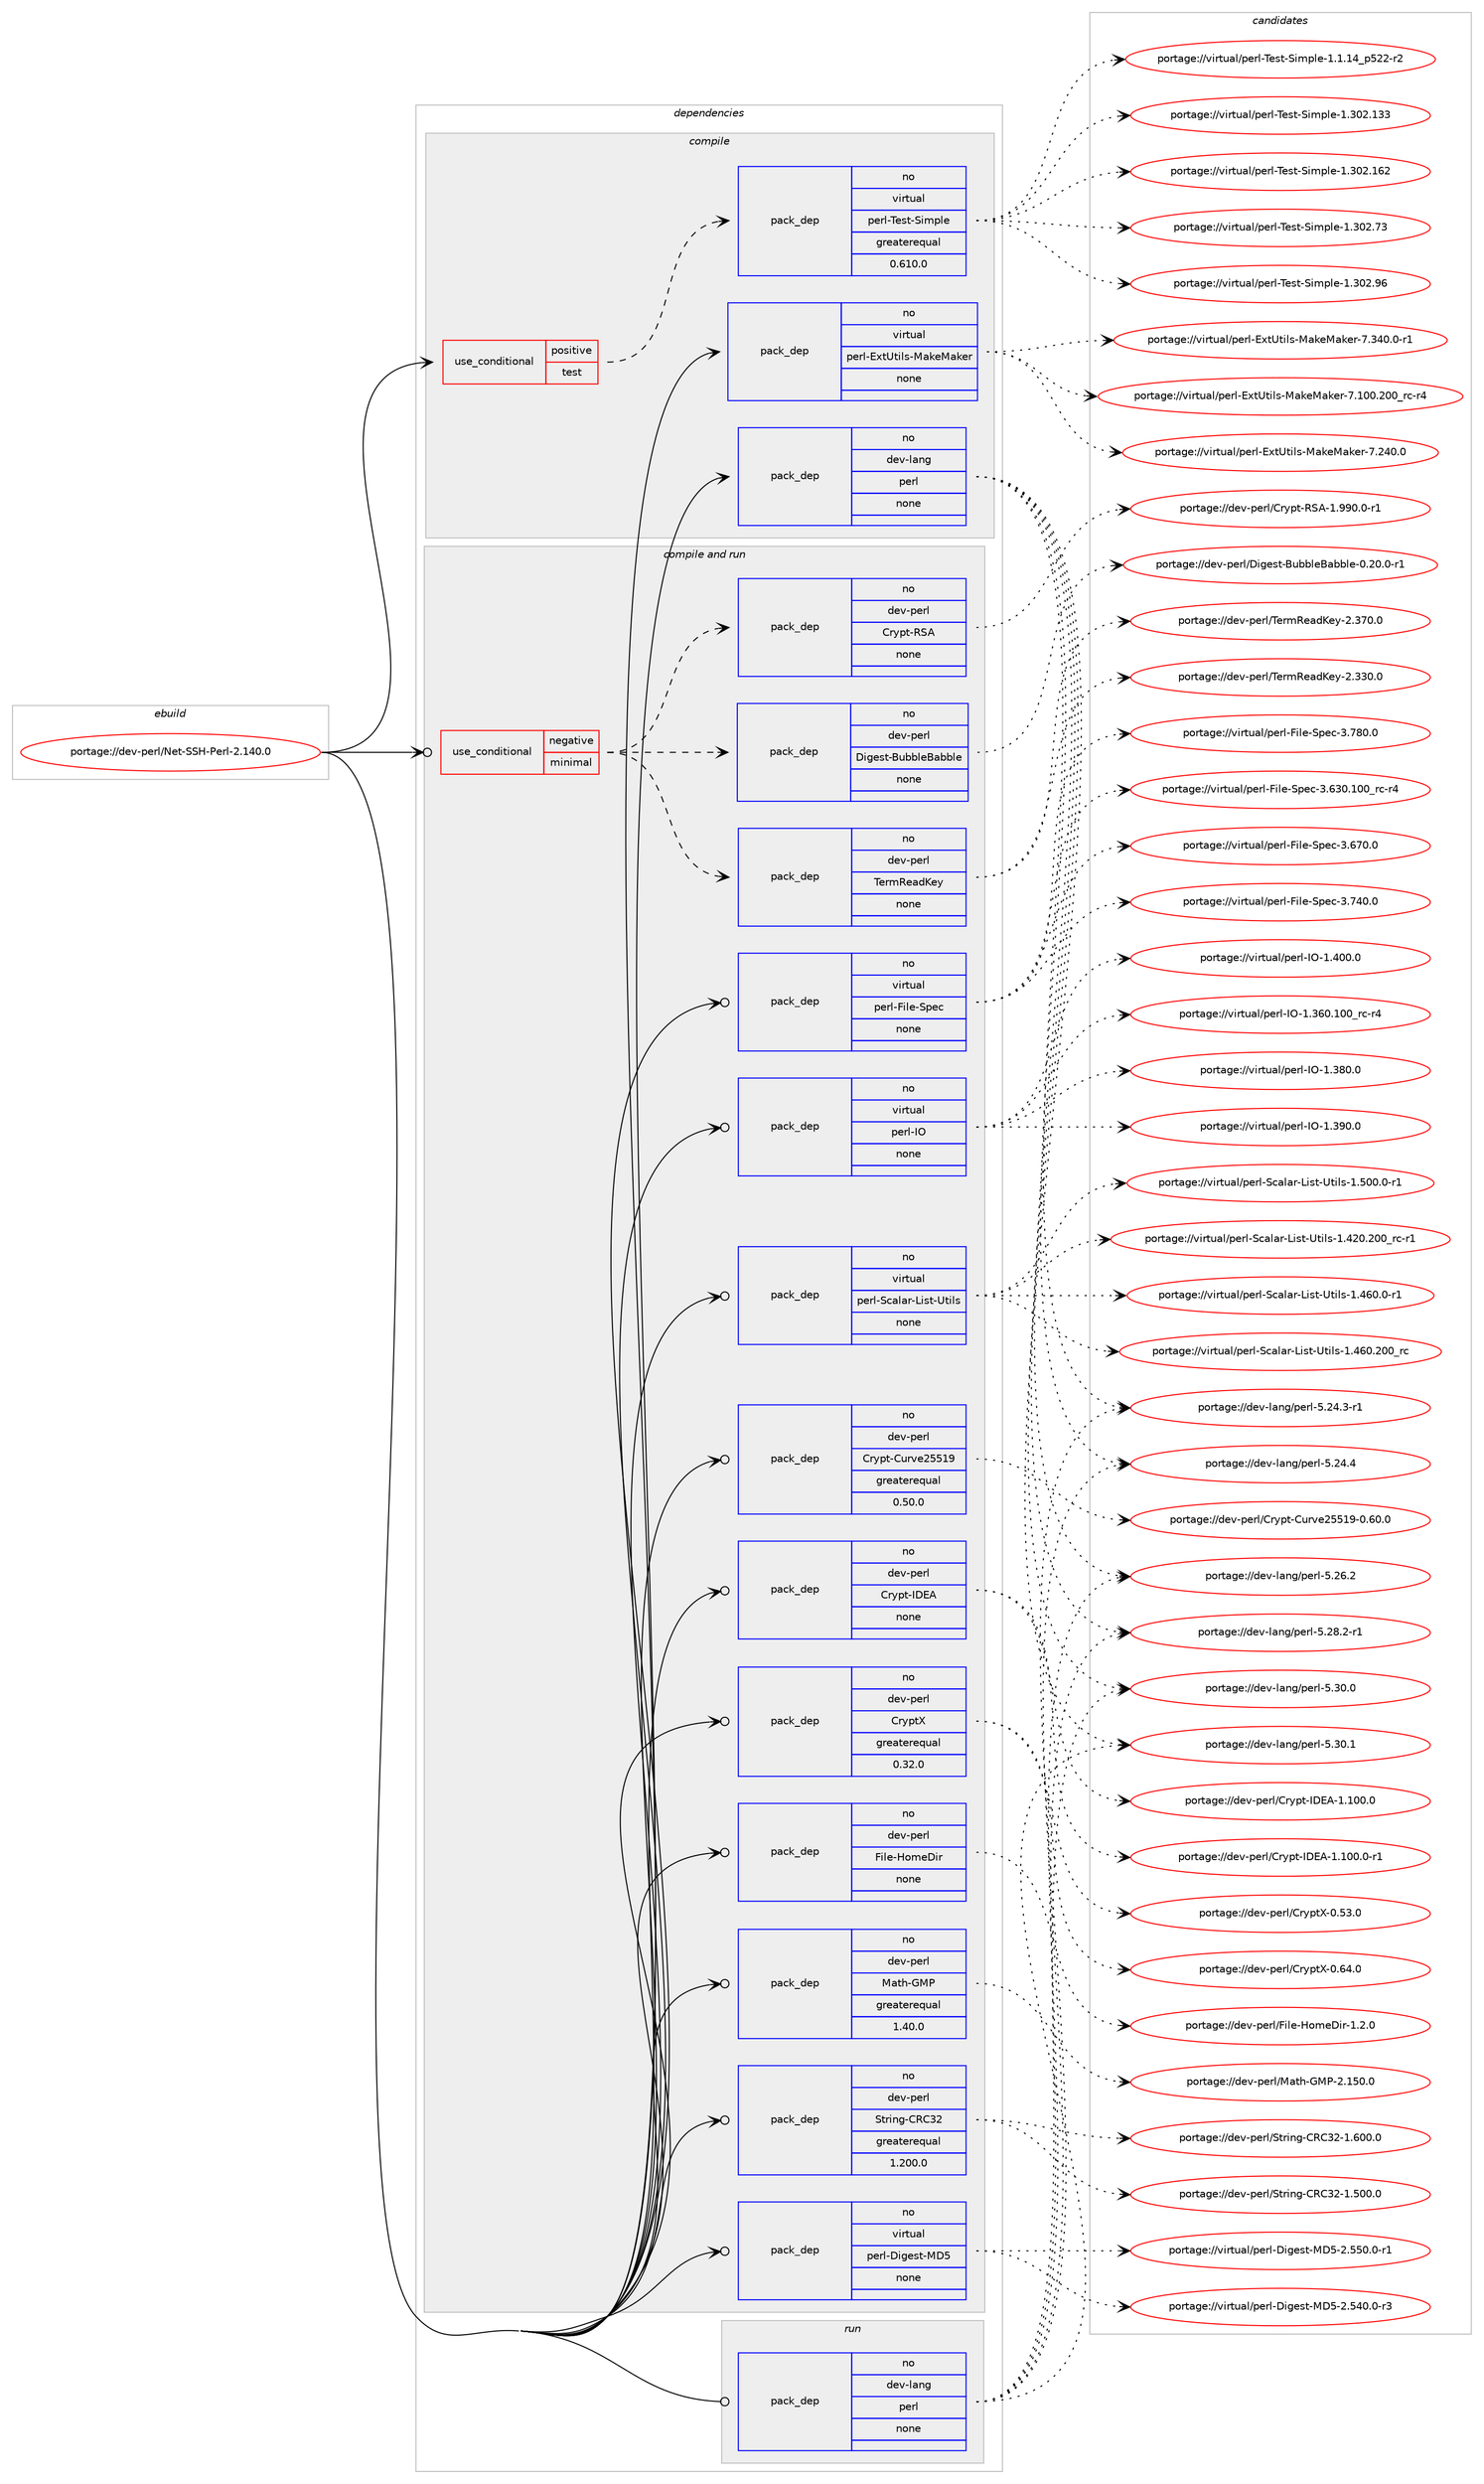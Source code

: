 digraph prolog {

# *************
# Graph options
# *************

newrank=true;
concentrate=true;
compound=true;
graph [rankdir=LR,fontname=Helvetica,fontsize=10,ranksep=1.5];#, ranksep=2.5, nodesep=0.2];
edge  [arrowhead=vee];
node  [fontname=Helvetica,fontsize=10];

# **********
# The ebuild
# **********

subgraph cluster_leftcol {
color=gray;
rank=same;
label=<<i>ebuild</i>>;
id [label="portage://dev-perl/Net-SSH-Perl-2.140.0", color=red, width=4, href="../dev-perl/Net-SSH-Perl-2.140.0.svg"];
}

# ****************
# The dependencies
# ****************

subgraph cluster_midcol {
color=gray;
label=<<i>dependencies</i>>;
subgraph cluster_compile {
fillcolor="#eeeeee";
style=filled;
label=<<i>compile</i>>;
subgraph cond23384 {
dependency118175 [label=<<TABLE BORDER="0" CELLBORDER="1" CELLSPACING="0" CELLPADDING="4"><TR><TD ROWSPAN="3" CELLPADDING="10">use_conditional</TD></TR><TR><TD>positive</TD></TR><TR><TD>test</TD></TR></TABLE>>, shape=none, color=red];
subgraph pack91605 {
dependency118176 [label=<<TABLE BORDER="0" CELLBORDER="1" CELLSPACING="0" CELLPADDING="4" WIDTH="220"><TR><TD ROWSPAN="6" CELLPADDING="30">pack_dep</TD></TR><TR><TD WIDTH="110">no</TD></TR><TR><TD>virtual</TD></TR><TR><TD>perl-Test-Simple</TD></TR><TR><TD>greaterequal</TD></TR><TR><TD>0.610.0</TD></TR></TABLE>>, shape=none, color=blue];
}
dependency118175:e -> dependency118176:w [weight=20,style="dashed",arrowhead="vee"];
}
id:e -> dependency118175:w [weight=20,style="solid",arrowhead="vee"];
subgraph pack91606 {
dependency118177 [label=<<TABLE BORDER="0" CELLBORDER="1" CELLSPACING="0" CELLPADDING="4" WIDTH="220"><TR><TD ROWSPAN="6" CELLPADDING="30">pack_dep</TD></TR><TR><TD WIDTH="110">no</TD></TR><TR><TD>dev-lang</TD></TR><TR><TD>perl</TD></TR><TR><TD>none</TD></TR><TR><TD></TD></TR></TABLE>>, shape=none, color=blue];
}
id:e -> dependency118177:w [weight=20,style="solid",arrowhead="vee"];
subgraph pack91607 {
dependency118178 [label=<<TABLE BORDER="0" CELLBORDER="1" CELLSPACING="0" CELLPADDING="4" WIDTH="220"><TR><TD ROWSPAN="6" CELLPADDING="30">pack_dep</TD></TR><TR><TD WIDTH="110">no</TD></TR><TR><TD>virtual</TD></TR><TR><TD>perl-ExtUtils-MakeMaker</TD></TR><TR><TD>none</TD></TR><TR><TD></TD></TR></TABLE>>, shape=none, color=blue];
}
id:e -> dependency118178:w [weight=20,style="solid",arrowhead="vee"];
}
subgraph cluster_compileandrun {
fillcolor="#eeeeee";
style=filled;
label=<<i>compile and run</i>>;
subgraph cond23385 {
dependency118179 [label=<<TABLE BORDER="0" CELLBORDER="1" CELLSPACING="0" CELLPADDING="4"><TR><TD ROWSPAN="3" CELLPADDING="10">use_conditional</TD></TR><TR><TD>negative</TD></TR><TR><TD>minimal</TD></TR></TABLE>>, shape=none, color=red];
subgraph pack91608 {
dependency118180 [label=<<TABLE BORDER="0" CELLBORDER="1" CELLSPACING="0" CELLPADDING="4" WIDTH="220"><TR><TD ROWSPAN="6" CELLPADDING="30">pack_dep</TD></TR><TR><TD WIDTH="110">no</TD></TR><TR><TD>dev-perl</TD></TR><TR><TD>Digest-BubbleBabble</TD></TR><TR><TD>none</TD></TR><TR><TD></TD></TR></TABLE>>, shape=none, color=blue];
}
dependency118179:e -> dependency118180:w [weight=20,style="dashed",arrowhead="vee"];
subgraph pack91609 {
dependency118181 [label=<<TABLE BORDER="0" CELLBORDER="1" CELLSPACING="0" CELLPADDING="4" WIDTH="220"><TR><TD ROWSPAN="6" CELLPADDING="30">pack_dep</TD></TR><TR><TD WIDTH="110">no</TD></TR><TR><TD>dev-perl</TD></TR><TR><TD>Crypt-RSA</TD></TR><TR><TD>none</TD></TR><TR><TD></TD></TR></TABLE>>, shape=none, color=blue];
}
dependency118179:e -> dependency118181:w [weight=20,style="dashed",arrowhead="vee"];
subgraph pack91610 {
dependency118182 [label=<<TABLE BORDER="0" CELLBORDER="1" CELLSPACING="0" CELLPADDING="4" WIDTH="220"><TR><TD ROWSPAN="6" CELLPADDING="30">pack_dep</TD></TR><TR><TD WIDTH="110">no</TD></TR><TR><TD>dev-perl</TD></TR><TR><TD>TermReadKey</TD></TR><TR><TD>none</TD></TR><TR><TD></TD></TR></TABLE>>, shape=none, color=blue];
}
dependency118179:e -> dependency118182:w [weight=20,style="dashed",arrowhead="vee"];
}
id:e -> dependency118179:w [weight=20,style="solid",arrowhead="odotvee"];
subgraph pack91611 {
dependency118183 [label=<<TABLE BORDER="0" CELLBORDER="1" CELLSPACING="0" CELLPADDING="4" WIDTH="220"><TR><TD ROWSPAN="6" CELLPADDING="30">pack_dep</TD></TR><TR><TD WIDTH="110">no</TD></TR><TR><TD>dev-perl</TD></TR><TR><TD>Crypt-Curve25519</TD></TR><TR><TD>greaterequal</TD></TR><TR><TD>0.50.0</TD></TR></TABLE>>, shape=none, color=blue];
}
id:e -> dependency118183:w [weight=20,style="solid",arrowhead="odotvee"];
subgraph pack91612 {
dependency118184 [label=<<TABLE BORDER="0" CELLBORDER="1" CELLSPACING="0" CELLPADDING="4" WIDTH="220"><TR><TD ROWSPAN="6" CELLPADDING="30">pack_dep</TD></TR><TR><TD WIDTH="110">no</TD></TR><TR><TD>dev-perl</TD></TR><TR><TD>Crypt-IDEA</TD></TR><TR><TD>none</TD></TR><TR><TD></TD></TR></TABLE>>, shape=none, color=blue];
}
id:e -> dependency118184:w [weight=20,style="solid",arrowhead="odotvee"];
subgraph pack91613 {
dependency118185 [label=<<TABLE BORDER="0" CELLBORDER="1" CELLSPACING="0" CELLPADDING="4" WIDTH="220"><TR><TD ROWSPAN="6" CELLPADDING="30">pack_dep</TD></TR><TR><TD WIDTH="110">no</TD></TR><TR><TD>dev-perl</TD></TR><TR><TD>CryptX</TD></TR><TR><TD>greaterequal</TD></TR><TR><TD>0.32.0</TD></TR></TABLE>>, shape=none, color=blue];
}
id:e -> dependency118185:w [weight=20,style="solid",arrowhead="odotvee"];
subgraph pack91614 {
dependency118186 [label=<<TABLE BORDER="0" CELLBORDER="1" CELLSPACING="0" CELLPADDING="4" WIDTH="220"><TR><TD ROWSPAN="6" CELLPADDING="30">pack_dep</TD></TR><TR><TD WIDTH="110">no</TD></TR><TR><TD>dev-perl</TD></TR><TR><TD>File-HomeDir</TD></TR><TR><TD>none</TD></TR><TR><TD></TD></TR></TABLE>>, shape=none, color=blue];
}
id:e -> dependency118186:w [weight=20,style="solid",arrowhead="odotvee"];
subgraph pack91615 {
dependency118187 [label=<<TABLE BORDER="0" CELLBORDER="1" CELLSPACING="0" CELLPADDING="4" WIDTH="220"><TR><TD ROWSPAN="6" CELLPADDING="30">pack_dep</TD></TR><TR><TD WIDTH="110">no</TD></TR><TR><TD>dev-perl</TD></TR><TR><TD>Math-GMP</TD></TR><TR><TD>greaterequal</TD></TR><TR><TD>1.40.0</TD></TR></TABLE>>, shape=none, color=blue];
}
id:e -> dependency118187:w [weight=20,style="solid",arrowhead="odotvee"];
subgraph pack91616 {
dependency118188 [label=<<TABLE BORDER="0" CELLBORDER="1" CELLSPACING="0" CELLPADDING="4" WIDTH="220"><TR><TD ROWSPAN="6" CELLPADDING="30">pack_dep</TD></TR><TR><TD WIDTH="110">no</TD></TR><TR><TD>dev-perl</TD></TR><TR><TD>String-CRC32</TD></TR><TR><TD>greaterequal</TD></TR><TR><TD>1.200.0</TD></TR></TABLE>>, shape=none, color=blue];
}
id:e -> dependency118188:w [weight=20,style="solid",arrowhead="odotvee"];
subgraph pack91617 {
dependency118189 [label=<<TABLE BORDER="0" CELLBORDER="1" CELLSPACING="0" CELLPADDING="4" WIDTH="220"><TR><TD ROWSPAN="6" CELLPADDING="30">pack_dep</TD></TR><TR><TD WIDTH="110">no</TD></TR><TR><TD>virtual</TD></TR><TR><TD>perl-Digest-MD5</TD></TR><TR><TD>none</TD></TR><TR><TD></TD></TR></TABLE>>, shape=none, color=blue];
}
id:e -> dependency118189:w [weight=20,style="solid",arrowhead="odotvee"];
subgraph pack91618 {
dependency118190 [label=<<TABLE BORDER="0" CELLBORDER="1" CELLSPACING="0" CELLPADDING="4" WIDTH="220"><TR><TD ROWSPAN="6" CELLPADDING="30">pack_dep</TD></TR><TR><TD WIDTH="110">no</TD></TR><TR><TD>virtual</TD></TR><TR><TD>perl-File-Spec</TD></TR><TR><TD>none</TD></TR><TR><TD></TD></TR></TABLE>>, shape=none, color=blue];
}
id:e -> dependency118190:w [weight=20,style="solid",arrowhead="odotvee"];
subgraph pack91619 {
dependency118191 [label=<<TABLE BORDER="0" CELLBORDER="1" CELLSPACING="0" CELLPADDING="4" WIDTH="220"><TR><TD ROWSPAN="6" CELLPADDING="30">pack_dep</TD></TR><TR><TD WIDTH="110">no</TD></TR><TR><TD>virtual</TD></TR><TR><TD>perl-IO</TD></TR><TR><TD>none</TD></TR><TR><TD></TD></TR></TABLE>>, shape=none, color=blue];
}
id:e -> dependency118191:w [weight=20,style="solid",arrowhead="odotvee"];
subgraph pack91620 {
dependency118192 [label=<<TABLE BORDER="0" CELLBORDER="1" CELLSPACING="0" CELLPADDING="4" WIDTH="220"><TR><TD ROWSPAN="6" CELLPADDING="30">pack_dep</TD></TR><TR><TD WIDTH="110">no</TD></TR><TR><TD>virtual</TD></TR><TR><TD>perl-Scalar-List-Utils</TD></TR><TR><TD>none</TD></TR><TR><TD></TD></TR></TABLE>>, shape=none, color=blue];
}
id:e -> dependency118192:w [weight=20,style="solid",arrowhead="odotvee"];
}
subgraph cluster_run {
fillcolor="#eeeeee";
style=filled;
label=<<i>run</i>>;
subgraph pack91621 {
dependency118193 [label=<<TABLE BORDER="0" CELLBORDER="1" CELLSPACING="0" CELLPADDING="4" WIDTH="220"><TR><TD ROWSPAN="6" CELLPADDING="30">pack_dep</TD></TR><TR><TD WIDTH="110">no</TD></TR><TR><TD>dev-lang</TD></TR><TR><TD>perl</TD></TR><TR><TD>none</TD></TR><TR><TD></TD></TR></TABLE>>, shape=none, color=blue];
}
id:e -> dependency118193:w [weight=20,style="solid",arrowhead="odot"];
}
}

# **************
# The candidates
# **************

subgraph cluster_choices {
rank=same;
color=gray;
label=<<i>candidates</i>>;

subgraph choice91605 {
color=black;
nodesep=1;
choiceportage11810511411611797108471121011141084584101115116458310510911210810145494649464952951125350504511450 [label="portage://virtual/perl-Test-Simple-1.1.14_p522-r2", color=red, width=4,href="../virtual/perl-Test-Simple-1.1.14_p522-r2.svg"];
choiceportage11810511411611797108471121011141084584101115116458310510911210810145494651485046495151 [label="portage://virtual/perl-Test-Simple-1.302.133", color=red, width=4,href="../virtual/perl-Test-Simple-1.302.133.svg"];
choiceportage11810511411611797108471121011141084584101115116458310510911210810145494651485046495450 [label="portage://virtual/perl-Test-Simple-1.302.162", color=red, width=4,href="../virtual/perl-Test-Simple-1.302.162.svg"];
choiceportage118105114116117971084711210111410845841011151164583105109112108101454946514850465551 [label="portage://virtual/perl-Test-Simple-1.302.73", color=red, width=4,href="../virtual/perl-Test-Simple-1.302.73.svg"];
choiceportage118105114116117971084711210111410845841011151164583105109112108101454946514850465754 [label="portage://virtual/perl-Test-Simple-1.302.96", color=red, width=4,href="../virtual/perl-Test-Simple-1.302.96.svg"];
dependency118176:e -> choiceportage11810511411611797108471121011141084584101115116458310510911210810145494649464952951125350504511450:w [style=dotted,weight="100"];
dependency118176:e -> choiceportage11810511411611797108471121011141084584101115116458310510911210810145494651485046495151:w [style=dotted,weight="100"];
dependency118176:e -> choiceportage11810511411611797108471121011141084584101115116458310510911210810145494651485046495450:w [style=dotted,weight="100"];
dependency118176:e -> choiceportage118105114116117971084711210111410845841011151164583105109112108101454946514850465551:w [style=dotted,weight="100"];
dependency118176:e -> choiceportage118105114116117971084711210111410845841011151164583105109112108101454946514850465754:w [style=dotted,weight="100"];
}
subgraph choice91606 {
color=black;
nodesep=1;
choiceportage100101118451089711010347112101114108455346505246514511449 [label="portage://dev-lang/perl-5.24.3-r1", color=red, width=4,href="../dev-lang/perl-5.24.3-r1.svg"];
choiceportage10010111845108971101034711210111410845534650524652 [label="portage://dev-lang/perl-5.24.4", color=red, width=4,href="../dev-lang/perl-5.24.4.svg"];
choiceportage10010111845108971101034711210111410845534650544650 [label="portage://dev-lang/perl-5.26.2", color=red, width=4,href="../dev-lang/perl-5.26.2.svg"];
choiceportage100101118451089711010347112101114108455346505646504511449 [label="portage://dev-lang/perl-5.28.2-r1", color=red, width=4,href="../dev-lang/perl-5.28.2-r1.svg"];
choiceportage10010111845108971101034711210111410845534651484648 [label="portage://dev-lang/perl-5.30.0", color=red, width=4,href="../dev-lang/perl-5.30.0.svg"];
choiceportage10010111845108971101034711210111410845534651484649 [label="portage://dev-lang/perl-5.30.1", color=red, width=4,href="../dev-lang/perl-5.30.1.svg"];
dependency118177:e -> choiceportage100101118451089711010347112101114108455346505246514511449:w [style=dotted,weight="100"];
dependency118177:e -> choiceportage10010111845108971101034711210111410845534650524652:w [style=dotted,weight="100"];
dependency118177:e -> choiceportage10010111845108971101034711210111410845534650544650:w [style=dotted,weight="100"];
dependency118177:e -> choiceportage100101118451089711010347112101114108455346505646504511449:w [style=dotted,weight="100"];
dependency118177:e -> choiceportage10010111845108971101034711210111410845534651484648:w [style=dotted,weight="100"];
dependency118177:e -> choiceportage10010111845108971101034711210111410845534651484649:w [style=dotted,weight="100"];
}
subgraph choice91607 {
color=black;
nodesep=1;
choiceportage118105114116117971084711210111410845691201168511610510811545779710710177971071011144555464948484650484895114994511452 [label="portage://virtual/perl-ExtUtils-MakeMaker-7.100.200_rc-r4", color=red, width=4,href="../virtual/perl-ExtUtils-MakeMaker-7.100.200_rc-r4.svg"];
choiceportage118105114116117971084711210111410845691201168511610510811545779710710177971071011144555465052484648 [label="portage://virtual/perl-ExtUtils-MakeMaker-7.240.0", color=red, width=4,href="../virtual/perl-ExtUtils-MakeMaker-7.240.0.svg"];
choiceportage1181051141161179710847112101114108456912011685116105108115457797107101779710710111445554651524846484511449 [label="portage://virtual/perl-ExtUtils-MakeMaker-7.340.0-r1", color=red, width=4,href="../virtual/perl-ExtUtils-MakeMaker-7.340.0-r1.svg"];
dependency118178:e -> choiceportage118105114116117971084711210111410845691201168511610510811545779710710177971071011144555464948484650484895114994511452:w [style=dotted,weight="100"];
dependency118178:e -> choiceportage118105114116117971084711210111410845691201168511610510811545779710710177971071011144555465052484648:w [style=dotted,weight="100"];
dependency118178:e -> choiceportage1181051141161179710847112101114108456912011685116105108115457797107101779710710111445554651524846484511449:w [style=dotted,weight="100"];
}
subgraph choice91608 {
color=black;
nodesep=1;
choiceportage1001011184511210111410847681051031011151164566117989810810166979898108101454846504846484511449 [label="portage://dev-perl/Digest-BubbleBabble-0.20.0-r1", color=red, width=4,href="../dev-perl/Digest-BubbleBabble-0.20.0-r1.svg"];
dependency118180:e -> choiceportage1001011184511210111410847681051031011151164566117989810810166979898108101454846504846484511449:w [style=dotted,weight="100"];
}
subgraph choice91609 {
color=black;
nodesep=1;
choiceportage1001011184511210111410847671141211121164582836545494657574846484511449 [label="portage://dev-perl/Crypt-RSA-1.990.0-r1", color=red, width=4,href="../dev-perl/Crypt-RSA-1.990.0-r1.svg"];
dependency118181:e -> choiceportage1001011184511210111410847671141211121164582836545494657574846484511449:w [style=dotted,weight="100"];
}
subgraph choice91610 {
color=black;
nodesep=1;
choiceportage1001011184511210111410847841011141098210197100751011214550465151484648 [label="portage://dev-perl/TermReadKey-2.330.0", color=red, width=4,href="../dev-perl/TermReadKey-2.330.0.svg"];
choiceportage1001011184511210111410847841011141098210197100751011214550465155484648 [label="portage://dev-perl/TermReadKey-2.370.0", color=red, width=4,href="../dev-perl/TermReadKey-2.370.0.svg"];
dependency118182:e -> choiceportage1001011184511210111410847841011141098210197100751011214550465151484648:w [style=dotted,weight="100"];
dependency118182:e -> choiceportage1001011184511210111410847841011141098210197100751011214550465155484648:w [style=dotted,weight="100"];
}
subgraph choice91611 {
color=black;
nodesep=1;
choiceportage1001011184511210111410847671141211121164567117114118101505353495745484654484648 [label="portage://dev-perl/Crypt-Curve25519-0.60.0", color=red, width=4,href="../dev-perl/Crypt-Curve25519-0.60.0.svg"];
dependency118183:e -> choiceportage1001011184511210111410847671141211121164567117114118101505353495745484654484648:w [style=dotted,weight="100"];
}
subgraph choice91612 {
color=black;
nodesep=1;
choiceportage10010111845112101114108476711412111211645736869654549464948484648 [label="portage://dev-perl/Crypt-IDEA-1.100.0", color=red, width=4,href="../dev-perl/Crypt-IDEA-1.100.0.svg"];
choiceportage100101118451121011141084767114121112116457368696545494649484846484511449 [label="portage://dev-perl/Crypt-IDEA-1.100.0-r1", color=red, width=4,href="../dev-perl/Crypt-IDEA-1.100.0-r1.svg"];
dependency118184:e -> choiceportage10010111845112101114108476711412111211645736869654549464948484648:w [style=dotted,weight="100"];
dependency118184:e -> choiceportage100101118451121011141084767114121112116457368696545494649484846484511449:w [style=dotted,weight="100"];
}
subgraph choice91613 {
color=black;
nodesep=1;
choiceportage1001011184511210111410847671141211121168845484653514648 [label="portage://dev-perl/CryptX-0.53.0", color=red, width=4,href="../dev-perl/CryptX-0.53.0.svg"];
choiceportage1001011184511210111410847671141211121168845484654524648 [label="portage://dev-perl/CryptX-0.64.0", color=red, width=4,href="../dev-perl/CryptX-0.64.0.svg"];
dependency118185:e -> choiceportage1001011184511210111410847671141211121168845484653514648:w [style=dotted,weight="100"];
dependency118185:e -> choiceportage1001011184511210111410847671141211121168845484654524648:w [style=dotted,weight="100"];
}
subgraph choice91614 {
color=black;
nodesep=1;
choiceportage100101118451121011141084770105108101457211110910168105114454946504648 [label="portage://dev-perl/File-HomeDir-1.2.0", color=red, width=4,href="../dev-perl/File-HomeDir-1.2.0.svg"];
dependency118186:e -> choiceportage100101118451121011141084770105108101457211110910168105114454946504648:w [style=dotted,weight="100"];
}
subgraph choice91615 {
color=black;
nodesep=1;
choiceportage10010111845112101114108477797116104457177804550464953484648 [label="portage://dev-perl/Math-GMP-2.150.0", color=red, width=4,href="../dev-perl/Math-GMP-2.150.0.svg"];
dependency118187:e -> choiceportage10010111845112101114108477797116104457177804550464953484648:w [style=dotted,weight="100"];
}
subgraph choice91616 {
color=black;
nodesep=1;
choiceportage1001011184511210111410847831161141051101034567826751504549465348484648 [label="portage://dev-perl/String-CRC32-1.500.0", color=red, width=4,href="../dev-perl/String-CRC32-1.500.0.svg"];
choiceportage1001011184511210111410847831161141051101034567826751504549465448484648 [label="portage://dev-perl/String-CRC32-1.600.0", color=red, width=4,href="../dev-perl/String-CRC32-1.600.0.svg"];
dependency118188:e -> choiceportage1001011184511210111410847831161141051101034567826751504549465348484648:w [style=dotted,weight="100"];
dependency118188:e -> choiceportage1001011184511210111410847831161141051101034567826751504549465448484648:w [style=dotted,weight="100"];
}
subgraph choice91617 {
color=black;
nodesep=1;
choiceportage118105114116117971084711210111410845681051031011151164577685345504653524846484511451 [label="portage://virtual/perl-Digest-MD5-2.540.0-r3", color=red, width=4,href="../virtual/perl-Digest-MD5-2.540.0-r3.svg"];
choiceportage118105114116117971084711210111410845681051031011151164577685345504653534846484511449 [label="portage://virtual/perl-Digest-MD5-2.550.0-r1", color=red, width=4,href="../virtual/perl-Digest-MD5-2.550.0-r1.svg"];
dependency118189:e -> choiceportage118105114116117971084711210111410845681051031011151164577685345504653524846484511451:w [style=dotted,weight="100"];
dependency118189:e -> choiceportage118105114116117971084711210111410845681051031011151164577685345504653534846484511449:w [style=dotted,weight="100"];
}
subgraph choice91618 {
color=black;
nodesep=1;
choiceportage118105114116117971084711210111410845701051081014583112101994551465451484649484895114994511452 [label="portage://virtual/perl-File-Spec-3.630.100_rc-r4", color=red, width=4,href="../virtual/perl-File-Spec-3.630.100_rc-r4.svg"];
choiceportage118105114116117971084711210111410845701051081014583112101994551465455484648 [label="portage://virtual/perl-File-Spec-3.670.0", color=red, width=4,href="../virtual/perl-File-Spec-3.670.0.svg"];
choiceportage118105114116117971084711210111410845701051081014583112101994551465552484648 [label="portage://virtual/perl-File-Spec-3.740.0", color=red, width=4,href="../virtual/perl-File-Spec-3.740.0.svg"];
choiceportage118105114116117971084711210111410845701051081014583112101994551465556484648 [label="portage://virtual/perl-File-Spec-3.780.0", color=red, width=4,href="../virtual/perl-File-Spec-3.780.0.svg"];
dependency118190:e -> choiceportage118105114116117971084711210111410845701051081014583112101994551465451484649484895114994511452:w [style=dotted,weight="100"];
dependency118190:e -> choiceportage118105114116117971084711210111410845701051081014583112101994551465455484648:w [style=dotted,weight="100"];
dependency118190:e -> choiceportage118105114116117971084711210111410845701051081014583112101994551465552484648:w [style=dotted,weight="100"];
dependency118190:e -> choiceportage118105114116117971084711210111410845701051081014583112101994551465556484648:w [style=dotted,weight="100"];
}
subgraph choice91619 {
color=black;
nodesep=1;
choiceportage11810511411611797108471121011141084573794549465154484649484895114994511452 [label="portage://virtual/perl-IO-1.360.100_rc-r4", color=red, width=4,href="../virtual/perl-IO-1.360.100_rc-r4.svg"];
choiceportage11810511411611797108471121011141084573794549465156484648 [label="portage://virtual/perl-IO-1.380.0", color=red, width=4,href="../virtual/perl-IO-1.380.0.svg"];
choiceportage11810511411611797108471121011141084573794549465157484648 [label="portage://virtual/perl-IO-1.390.0", color=red, width=4,href="../virtual/perl-IO-1.390.0.svg"];
choiceportage11810511411611797108471121011141084573794549465248484648 [label="portage://virtual/perl-IO-1.400.0", color=red, width=4,href="../virtual/perl-IO-1.400.0.svg"];
dependency118191:e -> choiceportage11810511411611797108471121011141084573794549465154484649484895114994511452:w [style=dotted,weight="100"];
dependency118191:e -> choiceportage11810511411611797108471121011141084573794549465156484648:w [style=dotted,weight="100"];
dependency118191:e -> choiceportage11810511411611797108471121011141084573794549465157484648:w [style=dotted,weight="100"];
dependency118191:e -> choiceportage11810511411611797108471121011141084573794549465248484648:w [style=dotted,weight="100"];
}
subgraph choice91620 {
color=black;
nodesep=1;
choiceportage11810511411611797108471121011141084583999710897114457610511511645851161051081154549465250484650484895114994511449 [label="portage://virtual/perl-Scalar-List-Utils-1.420.200_rc-r1", color=red, width=4,href="../virtual/perl-Scalar-List-Utils-1.420.200_rc-r1.svg"];
choiceportage118105114116117971084711210111410845839997108971144576105115116458511610510811545494652544846484511449 [label="portage://virtual/perl-Scalar-List-Utils-1.460.0-r1", color=red, width=4,href="../virtual/perl-Scalar-List-Utils-1.460.0-r1.svg"];
choiceportage1181051141161179710847112101114108458399971089711445761051151164585116105108115454946525448465048489511499 [label="portage://virtual/perl-Scalar-List-Utils-1.460.200_rc", color=red, width=4,href="../virtual/perl-Scalar-List-Utils-1.460.200_rc.svg"];
choiceportage118105114116117971084711210111410845839997108971144576105115116458511610510811545494653484846484511449 [label="portage://virtual/perl-Scalar-List-Utils-1.500.0-r1", color=red, width=4,href="../virtual/perl-Scalar-List-Utils-1.500.0-r1.svg"];
dependency118192:e -> choiceportage11810511411611797108471121011141084583999710897114457610511511645851161051081154549465250484650484895114994511449:w [style=dotted,weight="100"];
dependency118192:e -> choiceportage118105114116117971084711210111410845839997108971144576105115116458511610510811545494652544846484511449:w [style=dotted,weight="100"];
dependency118192:e -> choiceportage1181051141161179710847112101114108458399971089711445761051151164585116105108115454946525448465048489511499:w [style=dotted,weight="100"];
dependency118192:e -> choiceportage118105114116117971084711210111410845839997108971144576105115116458511610510811545494653484846484511449:w [style=dotted,weight="100"];
}
subgraph choice91621 {
color=black;
nodesep=1;
choiceportage100101118451089711010347112101114108455346505246514511449 [label="portage://dev-lang/perl-5.24.3-r1", color=red, width=4,href="../dev-lang/perl-5.24.3-r1.svg"];
choiceportage10010111845108971101034711210111410845534650524652 [label="portage://dev-lang/perl-5.24.4", color=red, width=4,href="../dev-lang/perl-5.24.4.svg"];
choiceportage10010111845108971101034711210111410845534650544650 [label="portage://dev-lang/perl-5.26.2", color=red, width=4,href="../dev-lang/perl-5.26.2.svg"];
choiceportage100101118451089711010347112101114108455346505646504511449 [label="portage://dev-lang/perl-5.28.2-r1", color=red, width=4,href="../dev-lang/perl-5.28.2-r1.svg"];
choiceportage10010111845108971101034711210111410845534651484648 [label="portage://dev-lang/perl-5.30.0", color=red, width=4,href="../dev-lang/perl-5.30.0.svg"];
choiceportage10010111845108971101034711210111410845534651484649 [label="portage://dev-lang/perl-5.30.1", color=red, width=4,href="../dev-lang/perl-5.30.1.svg"];
dependency118193:e -> choiceportage100101118451089711010347112101114108455346505246514511449:w [style=dotted,weight="100"];
dependency118193:e -> choiceportage10010111845108971101034711210111410845534650524652:w [style=dotted,weight="100"];
dependency118193:e -> choiceportage10010111845108971101034711210111410845534650544650:w [style=dotted,weight="100"];
dependency118193:e -> choiceportage100101118451089711010347112101114108455346505646504511449:w [style=dotted,weight="100"];
dependency118193:e -> choiceportage10010111845108971101034711210111410845534651484648:w [style=dotted,weight="100"];
dependency118193:e -> choiceportage10010111845108971101034711210111410845534651484649:w [style=dotted,weight="100"];
}
}

}
